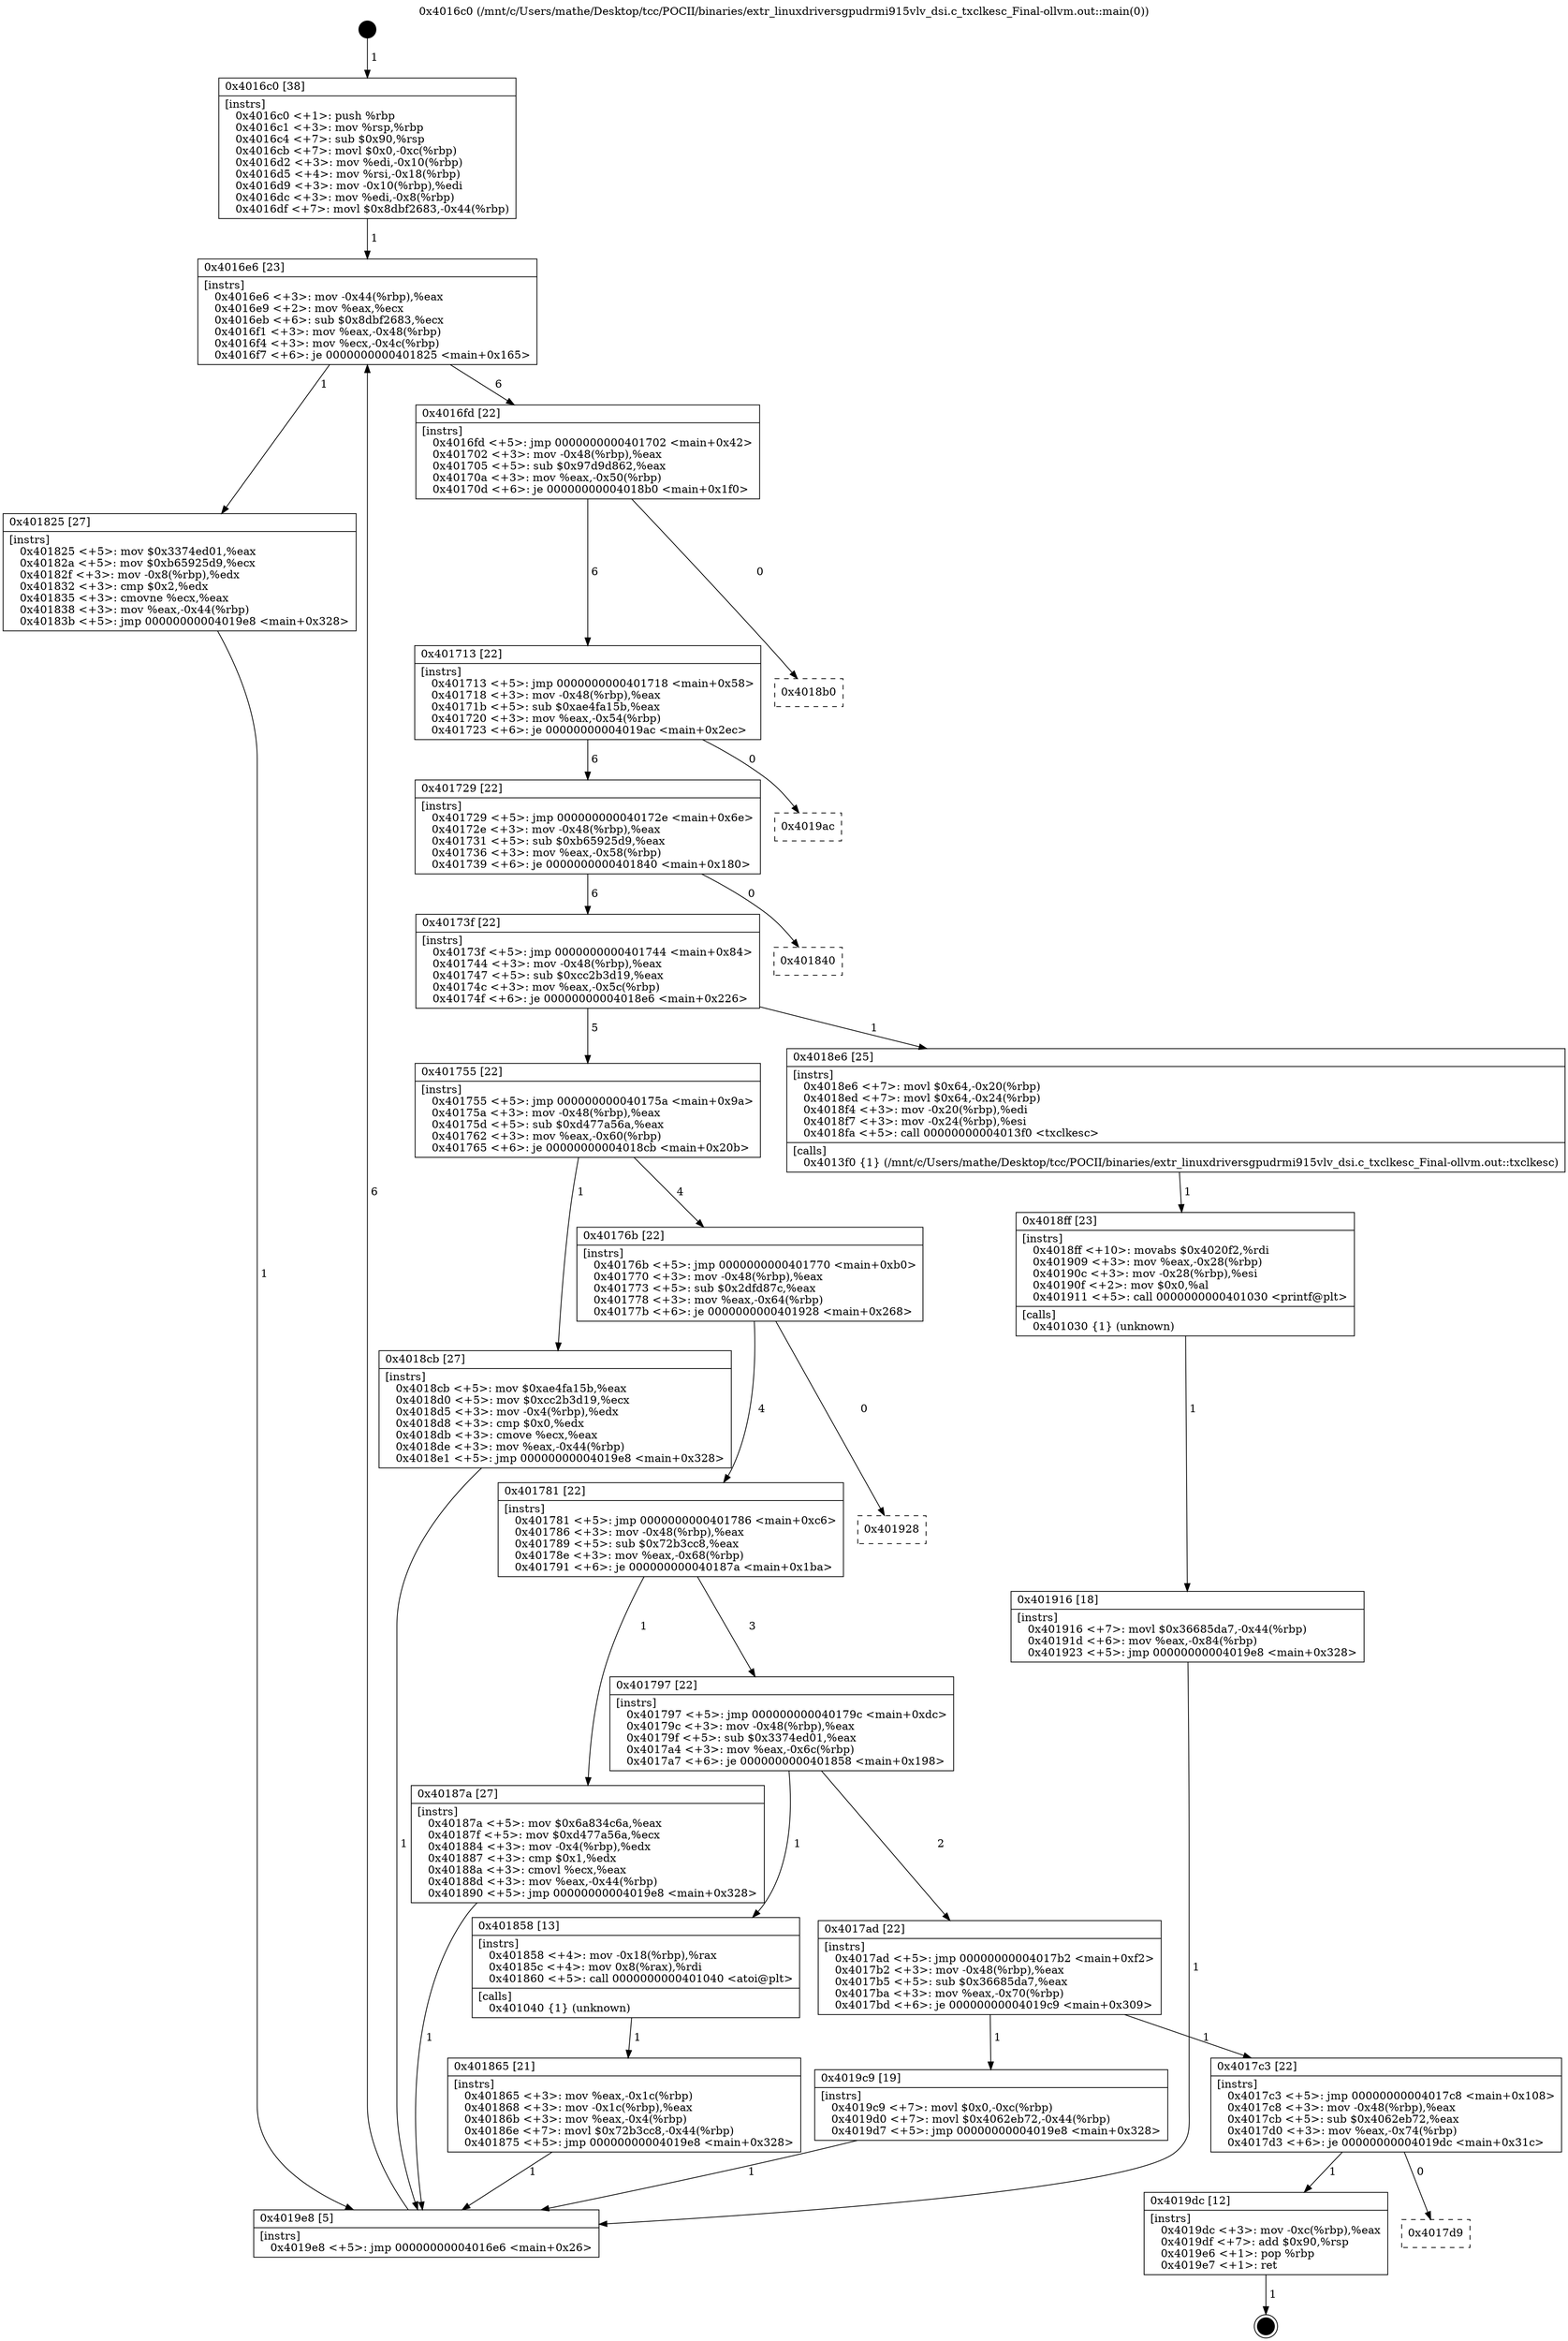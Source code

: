 digraph "0x4016c0" {
  label = "0x4016c0 (/mnt/c/Users/mathe/Desktop/tcc/POCII/binaries/extr_linuxdriversgpudrmi915vlv_dsi.c_txclkesc_Final-ollvm.out::main(0))"
  labelloc = "t"
  node[shape=record]

  Entry [label="",width=0.3,height=0.3,shape=circle,fillcolor=black,style=filled]
  "0x4016e6" [label="{
     0x4016e6 [23]\l
     | [instrs]\l
     &nbsp;&nbsp;0x4016e6 \<+3\>: mov -0x44(%rbp),%eax\l
     &nbsp;&nbsp;0x4016e9 \<+2\>: mov %eax,%ecx\l
     &nbsp;&nbsp;0x4016eb \<+6\>: sub $0x8dbf2683,%ecx\l
     &nbsp;&nbsp;0x4016f1 \<+3\>: mov %eax,-0x48(%rbp)\l
     &nbsp;&nbsp;0x4016f4 \<+3\>: mov %ecx,-0x4c(%rbp)\l
     &nbsp;&nbsp;0x4016f7 \<+6\>: je 0000000000401825 \<main+0x165\>\l
  }"]
  "0x401825" [label="{
     0x401825 [27]\l
     | [instrs]\l
     &nbsp;&nbsp;0x401825 \<+5\>: mov $0x3374ed01,%eax\l
     &nbsp;&nbsp;0x40182a \<+5\>: mov $0xb65925d9,%ecx\l
     &nbsp;&nbsp;0x40182f \<+3\>: mov -0x8(%rbp),%edx\l
     &nbsp;&nbsp;0x401832 \<+3\>: cmp $0x2,%edx\l
     &nbsp;&nbsp;0x401835 \<+3\>: cmovne %ecx,%eax\l
     &nbsp;&nbsp;0x401838 \<+3\>: mov %eax,-0x44(%rbp)\l
     &nbsp;&nbsp;0x40183b \<+5\>: jmp 00000000004019e8 \<main+0x328\>\l
  }"]
  "0x4016fd" [label="{
     0x4016fd [22]\l
     | [instrs]\l
     &nbsp;&nbsp;0x4016fd \<+5\>: jmp 0000000000401702 \<main+0x42\>\l
     &nbsp;&nbsp;0x401702 \<+3\>: mov -0x48(%rbp),%eax\l
     &nbsp;&nbsp;0x401705 \<+5\>: sub $0x97d9d862,%eax\l
     &nbsp;&nbsp;0x40170a \<+3\>: mov %eax,-0x50(%rbp)\l
     &nbsp;&nbsp;0x40170d \<+6\>: je 00000000004018b0 \<main+0x1f0\>\l
  }"]
  "0x4019e8" [label="{
     0x4019e8 [5]\l
     | [instrs]\l
     &nbsp;&nbsp;0x4019e8 \<+5\>: jmp 00000000004016e6 \<main+0x26\>\l
  }"]
  "0x4016c0" [label="{
     0x4016c0 [38]\l
     | [instrs]\l
     &nbsp;&nbsp;0x4016c0 \<+1\>: push %rbp\l
     &nbsp;&nbsp;0x4016c1 \<+3\>: mov %rsp,%rbp\l
     &nbsp;&nbsp;0x4016c4 \<+7\>: sub $0x90,%rsp\l
     &nbsp;&nbsp;0x4016cb \<+7\>: movl $0x0,-0xc(%rbp)\l
     &nbsp;&nbsp;0x4016d2 \<+3\>: mov %edi,-0x10(%rbp)\l
     &nbsp;&nbsp;0x4016d5 \<+4\>: mov %rsi,-0x18(%rbp)\l
     &nbsp;&nbsp;0x4016d9 \<+3\>: mov -0x10(%rbp),%edi\l
     &nbsp;&nbsp;0x4016dc \<+3\>: mov %edi,-0x8(%rbp)\l
     &nbsp;&nbsp;0x4016df \<+7\>: movl $0x8dbf2683,-0x44(%rbp)\l
  }"]
  Exit [label="",width=0.3,height=0.3,shape=circle,fillcolor=black,style=filled,peripheries=2]
  "0x4018b0" [label="{
     0x4018b0\l
  }", style=dashed]
  "0x401713" [label="{
     0x401713 [22]\l
     | [instrs]\l
     &nbsp;&nbsp;0x401713 \<+5\>: jmp 0000000000401718 \<main+0x58\>\l
     &nbsp;&nbsp;0x401718 \<+3\>: mov -0x48(%rbp),%eax\l
     &nbsp;&nbsp;0x40171b \<+5\>: sub $0xae4fa15b,%eax\l
     &nbsp;&nbsp;0x401720 \<+3\>: mov %eax,-0x54(%rbp)\l
     &nbsp;&nbsp;0x401723 \<+6\>: je 00000000004019ac \<main+0x2ec\>\l
  }"]
  "0x4017d9" [label="{
     0x4017d9\l
  }", style=dashed]
  "0x4019ac" [label="{
     0x4019ac\l
  }", style=dashed]
  "0x401729" [label="{
     0x401729 [22]\l
     | [instrs]\l
     &nbsp;&nbsp;0x401729 \<+5\>: jmp 000000000040172e \<main+0x6e\>\l
     &nbsp;&nbsp;0x40172e \<+3\>: mov -0x48(%rbp),%eax\l
     &nbsp;&nbsp;0x401731 \<+5\>: sub $0xb65925d9,%eax\l
     &nbsp;&nbsp;0x401736 \<+3\>: mov %eax,-0x58(%rbp)\l
     &nbsp;&nbsp;0x401739 \<+6\>: je 0000000000401840 \<main+0x180\>\l
  }"]
  "0x4019dc" [label="{
     0x4019dc [12]\l
     | [instrs]\l
     &nbsp;&nbsp;0x4019dc \<+3\>: mov -0xc(%rbp),%eax\l
     &nbsp;&nbsp;0x4019df \<+7\>: add $0x90,%rsp\l
     &nbsp;&nbsp;0x4019e6 \<+1\>: pop %rbp\l
     &nbsp;&nbsp;0x4019e7 \<+1\>: ret\l
  }"]
  "0x401840" [label="{
     0x401840\l
  }", style=dashed]
  "0x40173f" [label="{
     0x40173f [22]\l
     | [instrs]\l
     &nbsp;&nbsp;0x40173f \<+5\>: jmp 0000000000401744 \<main+0x84\>\l
     &nbsp;&nbsp;0x401744 \<+3\>: mov -0x48(%rbp),%eax\l
     &nbsp;&nbsp;0x401747 \<+5\>: sub $0xcc2b3d19,%eax\l
     &nbsp;&nbsp;0x40174c \<+3\>: mov %eax,-0x5c(%rbp)\l
     &nbsp;&nbsp;0x40174f \<+6\>: je 00000000004018e6 \<main+0x226\>\l
  }"]
  "0x4017c3" [label="{
     0x4017c3 [22]\l
     | [instrs]\l
     &nbsp;&nbsp;0x4017c3 \<+5\>: jmp 00000000004017c8 \<main+0x108\>\l
     &nbsp;&nbsp;0x4017c8 \<+3\>: mov -0x48(%rbp),%eax\l
     &nbsp;&nbsp;0x4017cb \<+5\>: sub $0x4062eb72,%eax\l
     &nbsp;&nbsp;0x4017d0 \<+3\>: mov %eax,-0x74(%rbp)\l
     &nbsp;&nbsp;0x4017d3 \<+6\>: je 00000000004019dc \<main+0x31c\>\l
  }"]
  "0x4018e6" [label="{
     0x4018e6 [25]\l
     | [instrs]\l
     &nbsp;&nbsp;0x4018e6 \<+7\>: movl $0x64,-0x20(%rbp)\l
     &nbsp;&nbsp;0x4018ed \<+7\>: movl $0x64,-0x24(%rbp)\l
     &nbsp;&nbsp;0x4018f4 \<+3\>: mov -0x20(%rbp),%edi\l
     &nbsp;&nbsp;0x4018f7 \<+3\>: mov -0x24(%rbp),%esi\l
     &nbsp;&nbsp;0x4018fa \<+5\>: call 00000000004013f0 \<txclkesc\>\l
     | [calls]\l
     &nbsp;&nbsp;0x4013f0 \{1\} (/mnt/c/Users/mathe/Desktop/tcc/POCII/binaries/extr_linuxdriversgpudrmi915vlv_dsi.c_txclkesc_Final-ollvm.out::txclkesc)\l
  }"]
  "0x401755" [label="{
     0x401755 [22]\l
     | [instrs]\l
     &nbsp;&nbsp;0x401755 \<+5\>: jmp 000000000040175a \<main+0x9a\>\l
     &nbsp;&nbsp;0x40175a \<+3\>: mov -0x48(%rbp),%eax\l
     &nbsp;&nbsp;0x40175d \<+5\>: sub $0xd477a56a,%eax\l
     &nbsp;&nbsp;0x401762 \<+3\>: mov %eax,-0x60(%rbp)\l
     &nbsp;&nbsp;0x401765 \<+6\>: je 00000000004018cb \<main+0x20b\>\l
  }"]
  "0x4019c9" [label="{
     0x4019c9 [19]\l
     | [instrs]\l
     &nbsp;&nbsp;0x4019c9 \<+7\>: movl $0x0,-0xc(%rbp)\l
     &nbsp;&nbsp;0x4019d0 \<+7\>: movl $0x4062eb72,-0x44(%rbp)\l
     &nbsp;&nbsp;0x4019d7 \<+5\>: jmp 00000000004019e8 \<main+0x328\>\l
  }"]
  "0x4018cb" [label="{
     0x4018cb [27]\l
     | [instrs]\l
     &nbsp;&nbsp;0x4018cb \<+5\>: mov $0xae4fa15b,%eax\l
     &nbsp;&nbsp;0x4018d0 \<+5\>: mov $0xcc2b3d19,%ecx\l
     &nbsp;&nbsp;0x4018d5 \<+3\>: mov -0x4(%rbp),%edx\l
     &nbsp;&nbsp;0x4018d8 \<+3\>: cmp $0x0,%edx\l
     &nbsp;&nbsp;0x4018db \<+3\>: cmove %ecx,%eax\l
     &nbsp;&nbsp;0x4018de \<+3\>: mov %eax,-0x44(%rbp)\l
     &nbsp;&nbsp;0x4018e1 \<+5\>: jmp 00000000004019e8 \<main+0x328\>\l
  }"]
  "0x40176b" [label="{
     0x40176b [22]\l
     | [instrs]\l
     &nbsp;&nbsp;0x40176b \<+5\>: jmp 0000000000401770 \<main+0xb0\>\l
     &nbsp;&nbsp;0x401770 \<+3\>: mov -0x48(%rbp),%eax\l
     &nbsp;&nbsp;0x401773 \<+5\>: sub $0x2dfd87c,%eax\l
     &nbsp;&nbsp;0x401778 \<+3\>: mov %eax,-0x64(%rbp)\l
     &nbsp;&nbsp;0x40177b \<+6\>: je 0000000000401928 \<main+0x268\>\l
  }"]
  "0x401916" [label="{
     0x401916 [18]\l
     | [instrs]\l
     &nbsp;&nbsp;0x401916 \<+7\>: movl $0x36685da7,-0x44(%rbp)\l
     &nbsp;&nbsp;0x40191d \<+6\>: mov %eax,-0x84(%rbp)\l
     &nbsp;&nbsp;0x401923 \<+5\>: jmp 00000000004019e8 \<main+0x328\>\l
  }"]
  "0x401928" [label="{
     0x401928\l
  }", style=dashed]
  "0x401781" [label="{
     0x401781 [22]\l
     | [instrs]\l
     &nbsp;&nbsp;0x401781 \<+5\>: jmp 0000000000401786 \<main+0xc6\>\l
     &nbsp;&nbsp;0x401786 \<+3\>: mov -0x48(%rbp),%eax\l
     &nbsp;&nbsp;0x401789 \<+5\>: sub $0x72b3cc8,%eax\l
     &nbsp;&nbsp;0x40178e \<+3\>: mov %eax,-0x68(%rbp)\l
     &nbsp;&nbsp;0x401791 \<+6\>: je 000000000040187a \<main+0x1ba\>\l
  }"]
  "0x4018ff" [label="{
     0x4018ff [23]\l
     | [instrs]\l
     &nbsp;&nbsp;0x4018ff \<+10\>: movabs $0x4020f2,%rdi\l
     &nbsp;&nbsp;0x401909 \<+3\>: mov %eax,-0x28(%rbp)\l
     &nbsp;&nbsp;0x40190c \<+3\>: mov -0x28(%rbp),%esi\l
     &nbsp;&nbsp;0x40190f \<+2\>: mov $0x0,%al\l
     &nbsp;&nbsp;0x401911 \<+5\>: call 0000000000401030 \<printf@plt\>\l
     | [calls]\l
     &nbsp;&nbsp;0x401030 \{1\} (unknown)\l
  }"]
  "0x40187a" [label="{
     0x40187a [27]\l
     | [instrs]\l
     &nbsp;&nbsp;0x40187a \<+5\>: mov $0x6a834c6a,%eax\l
     &nbsp;&nbsp;0x40187f \<+5\>: mov $0xd477a56a,%ecx\l
     &nbsp;&nbsp;0x401884 \<+3\>: mov -0x4(%rbp),%edx\l
     &nbsp;&nbsp;0x401887 \<+3\>: cmp $0x1,%edx\l
     &nbsp;&nbsp;0x40188a \<+3\>: cmovl %ecx,%eax\l
     &nbsp;&nbsp;0x40188d \<+3\>: mov %eax,-0x44(%rbp)\l
     &nbsp;&nbsp;0x401890 \<+5\>: jmp 00000000004019e8 \<main+0x328\>\l
  }"]
  "0x401797" [label="{
     0x401797 [22]\l
     | [instrs]\l
     &nbsp;&nbsp;0x401797 \<+5\>: jmp 000000000040179c \<main+0xdc\>\l
     &nbsp;&nbsp;0x40179c \<+3\>: mov -0x48(%rbp),%eax\l
     &nbsp;&nbsp;0x40179f \<+5\>: sub $0x3374ed01,%eax\l
     &nbsp;&nbsp;0x4017a4 \<+3\>: mov %eax,-0x6c(%rbp)\l
     &nbsp;&nbsp;0x4017a7 \<+6\>: je 0000000000401858 \<main+0x198\>\l
  }"]
  "0x401865" [label="{
     0x401865 [21]\l
     | [instrs]\l
     &nbsp;&nbsp;0x401865 \<+3\>: mov %eax,-0x1c(%rbp)\l
     &nbsp;&nbsp;0x401868 \<+3\>: mov -0x1c(%rbp),%eax\l
     &nbsp;&nbsp;0x40186b \<+3\>: mov %eax,-0x4(%rbp)\l
     &nbsp;&nbsp;0x40186e \<+7\>: movl $0x72b3cc8,-0x44(%rbp)\l
     &nbsp;&nbsp;0x401875 \<+5\>: jmp 00000000004019e8 \<main+0x328\>\l
  }"]
  "0x401858" [label="{
     0x401858 [13]\l
     | [instrs]\l
     &nbsp;&nbsp;0x401858 \<+4\>: mov -0x18(%rbp),%rax\l
     &nbsp;&nbsp;0x40185c \<+4\>: mov 0x8(%rax),%rdi\l
     &nbsp;&nbsp;0x401860 \<+5\>: call 0000000000401040 \<atoi@plt\>\l
     | [calls]\l
     &nbsp;&nbsp;0x401040 \{1\} (unknown)\l
  }"]
  "0x4017ad" [label="{
     0x4017ad [22]\l
     | [instrs]\l
     &nbsp;&nbsp;0x4017ad \<+5\>: jmp 00000000004017b2 \<main+0xf2\>\l
     &nbsp;&nbsp;0x4017b2 \<+3\>: mov -0x48(%rbp),%eax\l
     &nbsp;&nbsp;0x4017b5 \<+5\>: sub $0x36685da7,%eax\l
     &nbsp;&nbsp;0x4017ba \<+3\>: mov %eax,-0x70(%rbp)\l
     &nbsp;&nbsp;0x4017bd \<+6\>: je 00000000004019c9 \<main+0x309\>\l
  }"]
  Entry -> "0x4016c0" [label=" 1"]
  "0x4016e6" -> "0x401825" [label=" 1"]
  "0x4016e6" -> "0x4016fd" [label=" 6"]
  "0x401825" -> "0x4019e8" [label=" 1"]
  "0x4016c0" -> "0x4016e6" [label=" 1"]
  "0x4019e8" -> "0x4016e6" [label=" 6"]
  "0x4019dc" -> Exit [label=" 1"]
  "0x4016fd" -> "0x4018b0" [label=" 0"]
  "0x4016fd" -> "0x401713" [label=" 6"]
  "0x4017c3" -> "0x4017d9" [label=" 0"]
  "0x401713" -> "0x4019ac" [label=" 0"]
  "0x401713" -> "0x401729" [label=" 6"]
  "0x4017c3" -> "0x4019dc" [label=" 1"]
  "0x401729" -> "0x401840" [label=" 0"]
  "0x401729" -> "0x40173f" [label=" 6"]
  "0x4019c9" -> "0x4019e8" [label=" 1"]
  "0x40173f" -> "0x4018e6" [label=" 1"]
  "0x40173f" -> "0x401755" [label=" 5"]
  "0x4017ad" -> "0x4017c3" [label=" 1"]
  "0x401755" -> "0x4018cb" [label=" 1"]
  "0x401755" -> "0x40176b" [label=" 4"]
  "0x4017ad" -> "0x4019c9" [label=" 1"]
  "0x40176b" -> "0x401928" [label=" 0"]
  "0x40176b" -> "0x401781" [label=" 4"]
  "0x401916" -> "0x4019e8" [label=" 1"]
  "0x401781" -> "0x40187a" [label=" 1"]
  "0x401781" -> "0x401797" [label=" 3"]
  "0x4018ff" -> "0x401916" [label=" 1"]
  "0x401797" -> "0x401858" [label=" 1"]
  "0x401797" -> "0x4017ad" [label=" 2"]
  "0x401858" -> "0x401865" [label=" 1"]
  "0x401865" -> "0x4019e8" [label=" 1"]
  "0x40187a" -> "0x4019e8" [label=" 1"]
  "0x4018cb" -> "0x4019e8" [label=" 1"]
  "0x4018e6" -> "0x4018ff" [label=" 1"]
}
